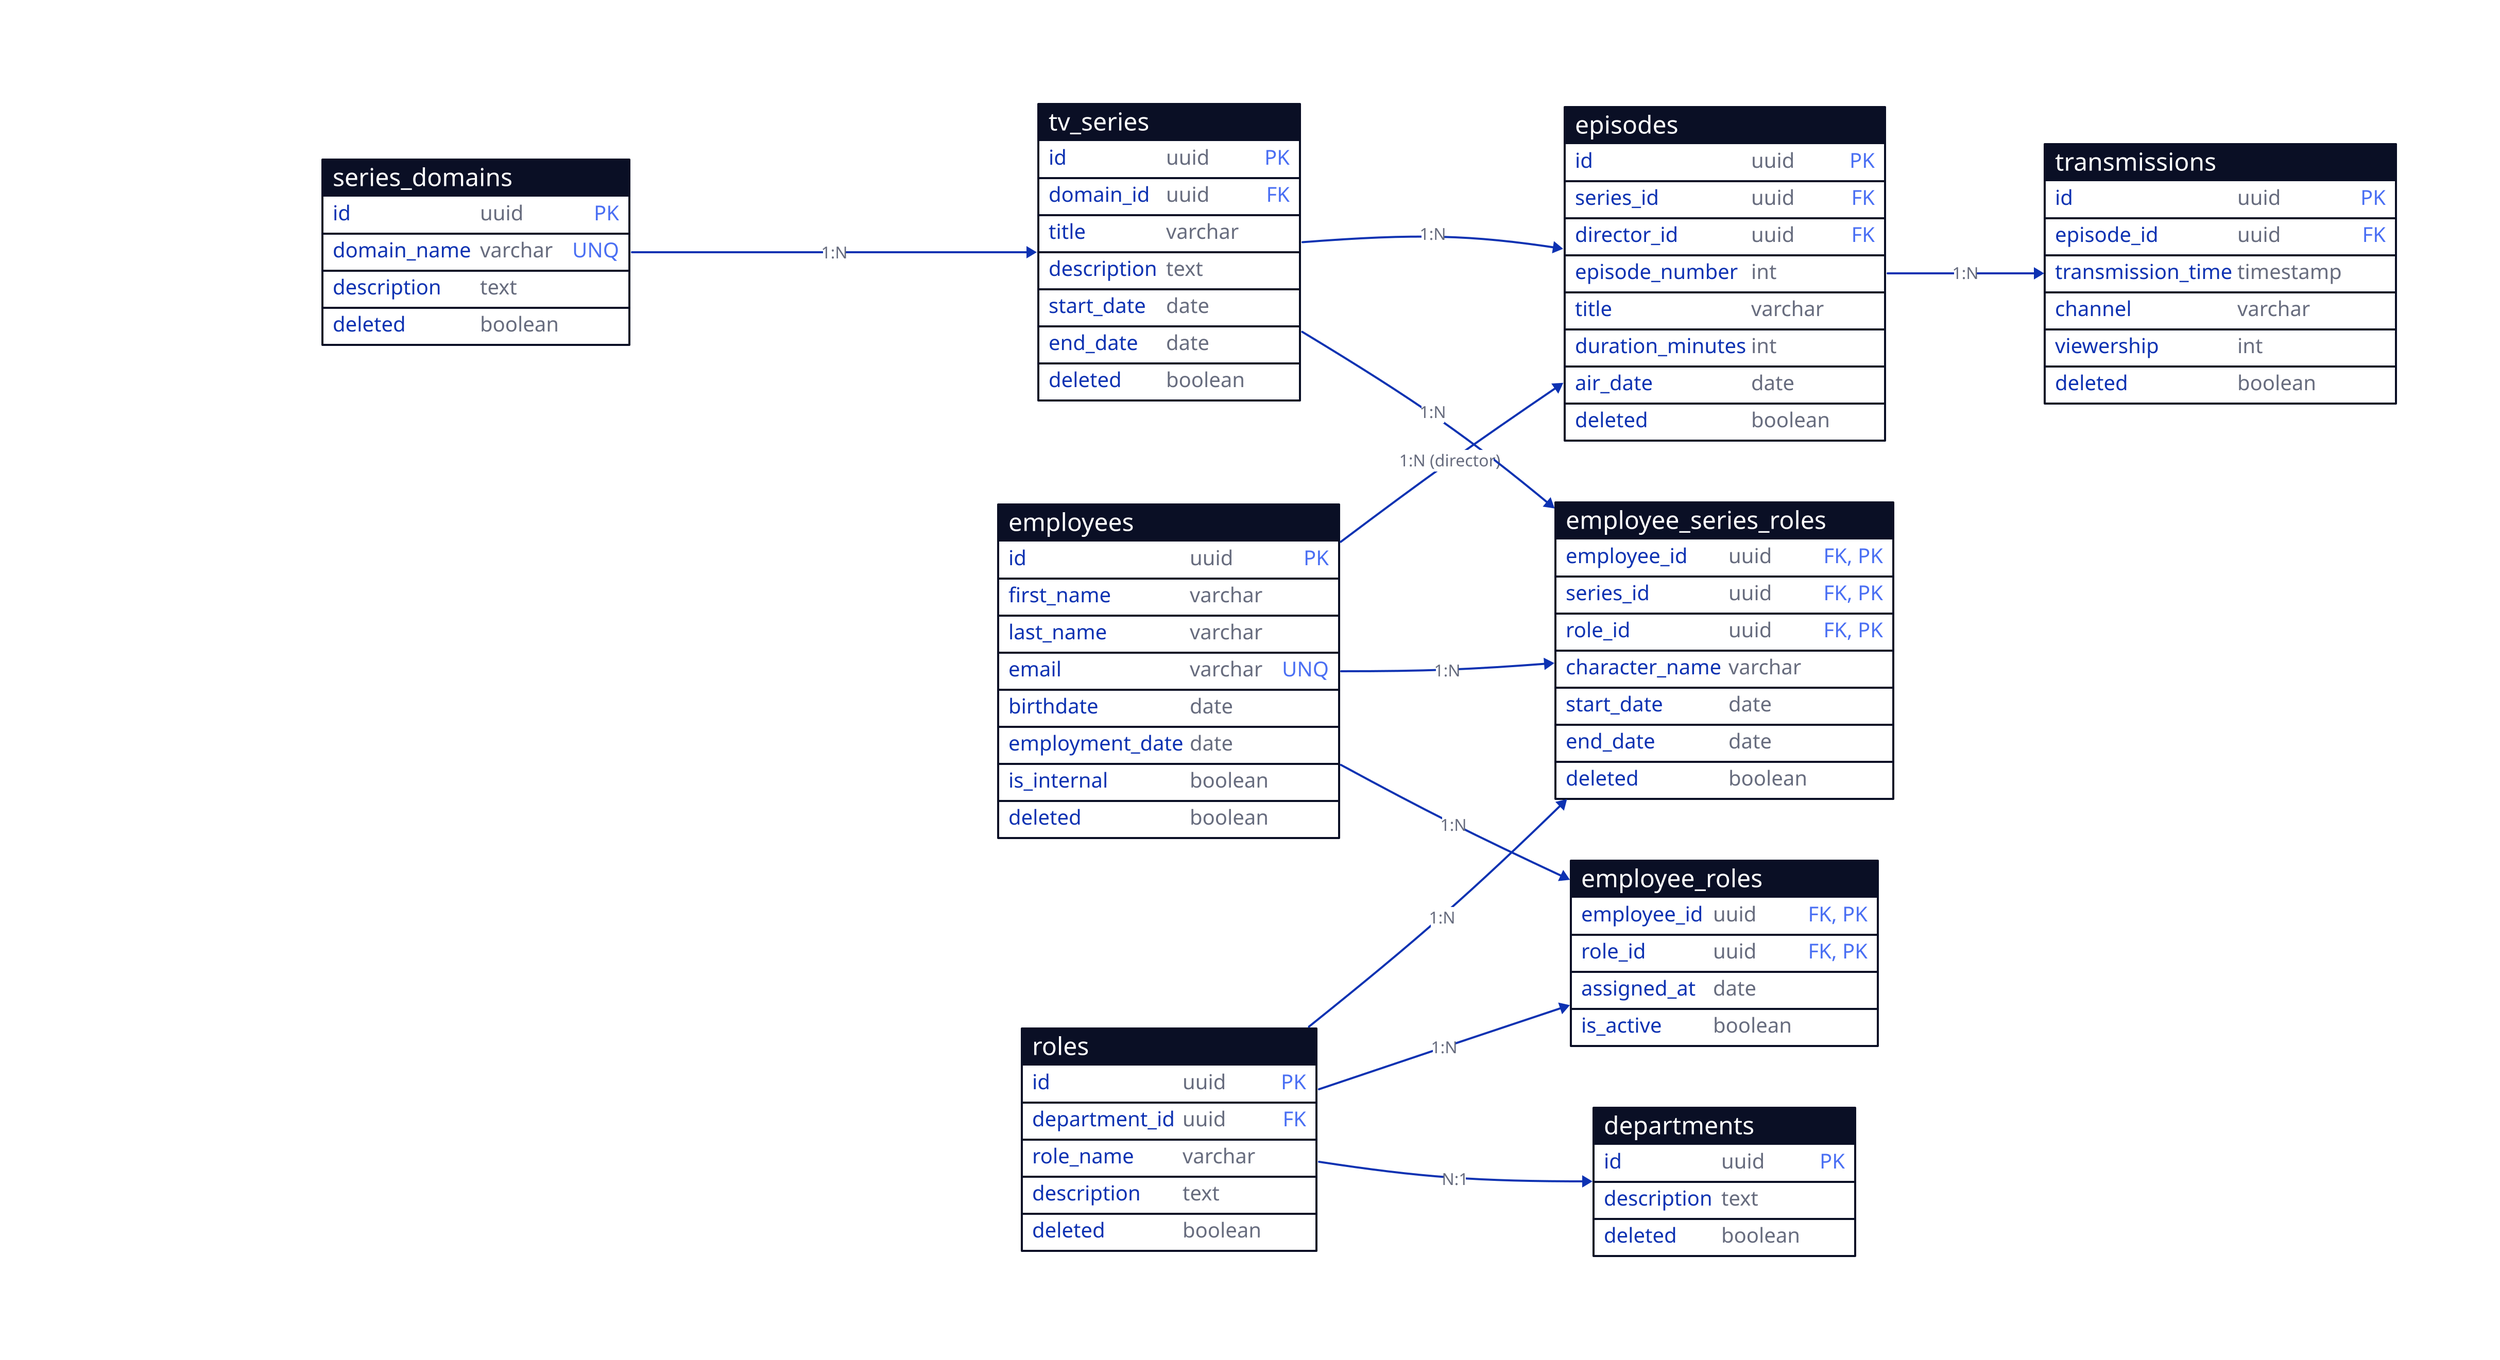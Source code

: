 direction: right

series_domains: {
  shape: sql_table
  id: uuid {constraint: primary_key}
  domain_name: varchar {constraint: unique}
  description: text
  deleted: boolean
}

tv_series: {
  shape: sql_table
  id: uuid {constraint: primary_key}
  domain_id: uuid {constraint: foreign_key}
  title: varchar
  description: text
  start_date: date
  end_date: date
  deleted: boolean
}

episodes: {
  shape: sql_table
  id: uuid {constraint: primary_key}
  series_id: uuid {constraint: foreign_key}
  director_id: uuid {constraint: foreign_key}
  episode_number: int
  title: varchar
  duration_minutes: int
  air_date: date
  deleted: boolean
}

transmissions: {
  shape: sql_table
  id: uuid {constraint: primary_key}
  episode_id: uuid {constraint: foreign_key}
  transmission_time: timestamp
  channel: varchar
  viewership: int
  deleted: boolean
}

employees: {
  shape: sql_table
  id: uuid {constraint: primary_key}
  first_name: varchar
  last_name: varchar
  email: varchar {constraint: unique}
  birthdate: date
  employment_date: date
  is_internal: boolean
  deleted: boolean
}

roles: {
  shape: sql_table
  id: uuid {constraint: primary_key}
  department_id: uuid {constraint: foreign_key}
  role_name: varchar
  description: text
  deleted: boolean
}

departments: {
  shape: sql_table
  id: uuid {constraint: primary_key}
  description: text
  deleted: boolean
}

employee_roles: {
  shape: sql_table
  employee_id: uuid {constraint: [foreign_key; primary_key]}
  role_id: uuid {constraint: [foreign_key; primary_key]}
  assigned_at: date
  is_active: boolean
}

employee_series_roles: {
  shape: sql_table
  employee_id: uuid {constraint: [foreign_key; primary_key]}
  series_id: uuid {constraint: [foreign_key; primary_key]}
  role_id: uuid {constraint: [foreign_key; primary_key]}
  character_name: varchar
  start_date: date
  end_date: date
  deleted: boolean
}

# Relationships with better styling
series_domains.id -> tv_series.domain_id: {
  label: "1:N"
  style.stroke-width: 2
}

tv_series.id -> episodes.series_id: {
  label: "1:N"
  style.stroke-width: 2
}

episodes.id -> transmissions.episode_id: {
  label: "1:N"
  style.stroke-width: 2
}

employees.id -> episodes.director_id: {
  label: "1:N (director)"
  style.stroke-width: 2
  style: dashed
}

tv_series.id -> employee_series_roles.series_id: {
  label: "1:N"
  style.stroke-width: 2
}

employees.id -> employee_series_roles.employee_id: {
  label: "1:N"
  style.stroke-width: 2
}

roles.id -> employee_series_roles.role_id: {
  label: "1:N"
  style.stroke-width: 2
}

employees.id -> employee_roles.employee_id: {
  label: "1:N"
  style.stroke-width: 2
}

roles.id -> employee_roles.role_id: {
  label: "1:N"
  style.stroke-width: 2
}

roles.department_id -> departments.id: {
  label: "N:1"
  style.stroke-width: 2
}

# Enhanced legend with better styling
legend: {
  style.font-size: 16
  shape: text
  style.fill: "#f7fafc"
  style.stroke: "#2d3748"
  style.stroke-width: 1
  style.border-radius: 8
  style.shadow: true
  label: |md
    ## 🎬 Database Relationship Diagram

    ### 1:N Relationships
    - **TVSeries → SeriesDomain**: N:1 – Each series belongs to one domain
    - **TVSeries → Episode**: 1:N – Each series has many episodes
    - **Episode → Transmission**: 1:N – Each episode can have multiple transmissions
    - **Role → Department**: N:1 – Each role belongs to one department
    - **Episode → Director (Employee)**: N:1 – Each episode has one director

    ### M:N Relationships (via linking tables)
    - **TVSeries ↔ Employee**: M:N – Through EmployeeSeriesRole (employees participate in series)
    - **Employee ↔ Role (company-wide)**: M:N – Through EmployeeRole (employees can have multiple roles)

    ### **Notes:**
    - Each table automatically contains 2 fields:
      - created_at: timestamp
      - updated_at: timestamp
    ---
  |
}
